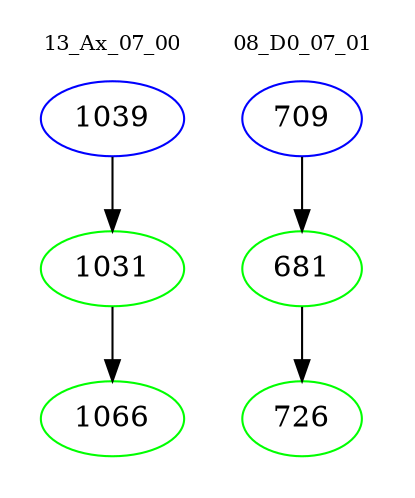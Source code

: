 digraph{
subgraph cluster_0 {
color = white
label = "13_Ax_07_00";
fontsize=10;
T0_1039 [label="1039", color="blue"]
T0_1039 -> T0_1031 [color="black"]
T0_1031 [label="1031", color="green"]
T0_1031 -> T0_1066 [color="black"]
T0_1066 [label="1066", color="green"]
}
subgraph cluster_1 {
color = white
label = "08_D0_07_01";
fontsize=10;
T1_709 [label="709", color="blue"]
T1_709 -> T1_681 [color="black"]
T1_681 [label="681", color="green"]
T1_681 -> T1_726 [color="black"]
T1_726 [label="726", color="green"]
}
}
